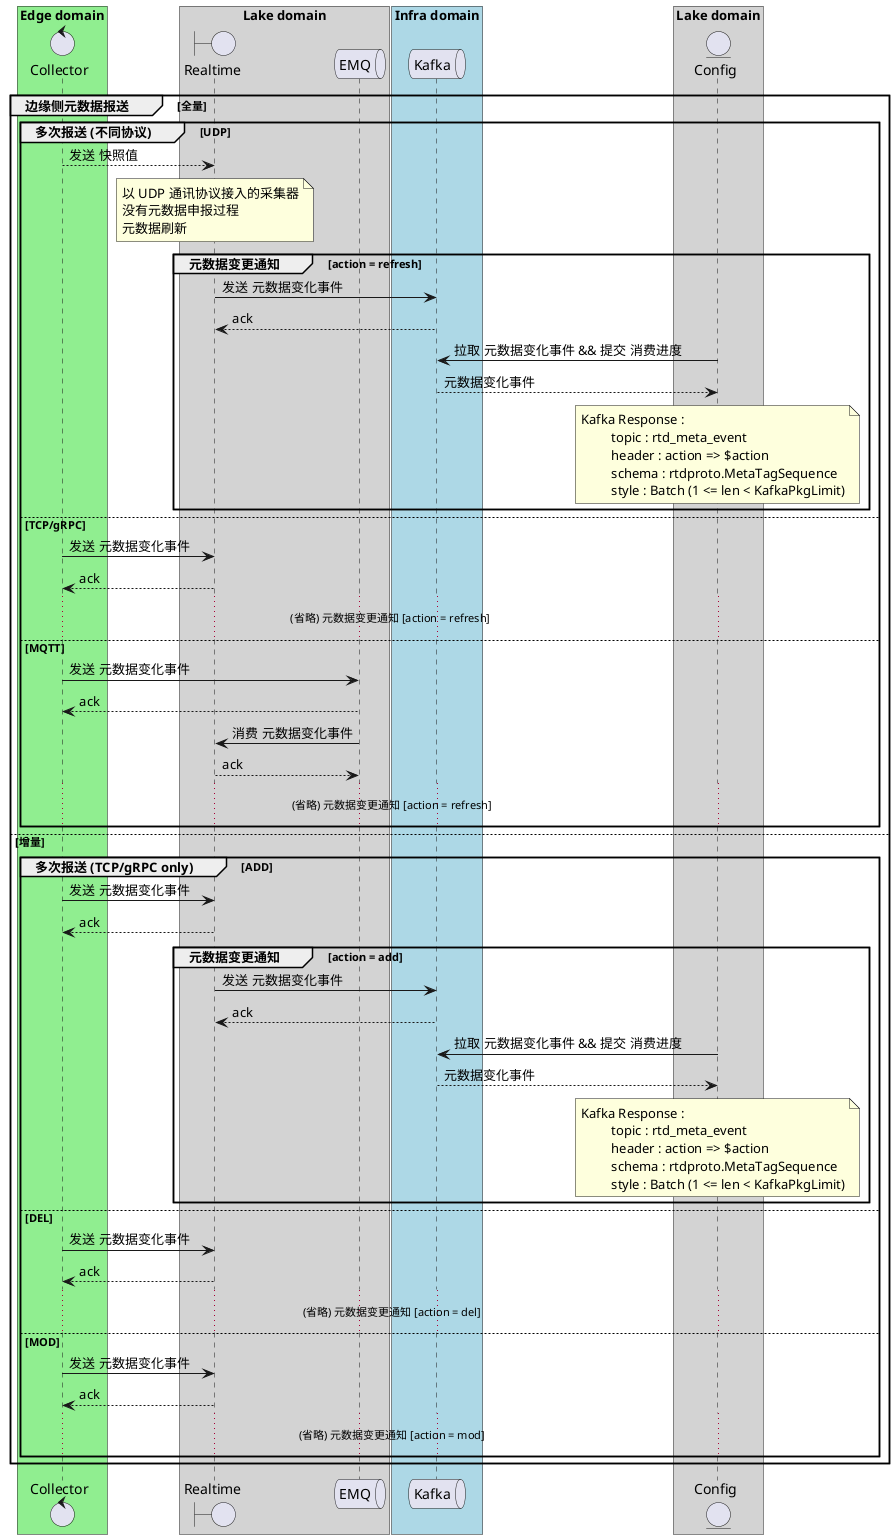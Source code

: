 @startuml

box "Infra domain" #LightBlue
    queue Kafka as K order 11
end box

box "Edge domain" #LightGreen
    control Collector as E order 1
end box

box "Lake domain" #lightGray
    boundary Realtime as R order 2
    queue EMQ as Q order 3
    entity Config as C order 12
end box

group 边缘侧元数据报送 [全量]
    group 多次报送 (不同协议) [UDP]
        E --> R : 发送 快照值
        note over R
            以 UDP 通讯协议接入的采集器
            没有元数据申报过程
            元数据刷新
        end note
        group 元数据变更通知 [action = refresh]
            R -> K : 发送 元数据变化事件
            return ack
            C -> K : 拉取 元数据变化事件 && 提交 消费进度
            return 元数据变化事件
            note over C
                Kafka Response :
                \t topic : rtd_meta_event
                \t header : action => $action
                \t schema : rtdproto.MetaTagSequence
                \t style : Batch (1 <= len < KafkaPkgLimit)
            end note
        end group
    else TCP/gRPC
        E -> R : 发送 元数据变化事件
        return ack
        ... (省略) 元数据变更通知 [action = refresh] ...
    else MQTT
        E -> Q : 发送 元数据变化事件
        return ack
        Q -> R : 消费 元数据变化事件
        return ack
        ... (省略) 元数据变更通知 [action = refresh]...
    end group
else 增量
    group 多次报送 (TCP/gRPC only) [ADD]
        E -> R : 发送 元数据变化事件
        return ack
        group 元数据变更通知 [action = add]
           R -> K : 发送 元数据变化事件
           return ack
           C -> K : 拉取 元数据变化事件 && 提交 消费进度
           return 元数据变化事件
           note over C
               Kafka Response :
               \t topic : rtd_meta_event
               \t header : action => $action
               \t schema : rtdproto.MetaTagSequence
               \t style : Batch (1 <= len < KafkaPkgLimit)
           end note
       end group
    else DEL
        E -> R : 发送 元数据变化事件
        return ack
        ... (省略) 元数据变更通知 [action = del]...
    else MOD
        E -> R : 发送 元数据变化事件
        return ack
        ... (省略) 元数据变更通知 [action = mod]...
    end group
end group

@enduml